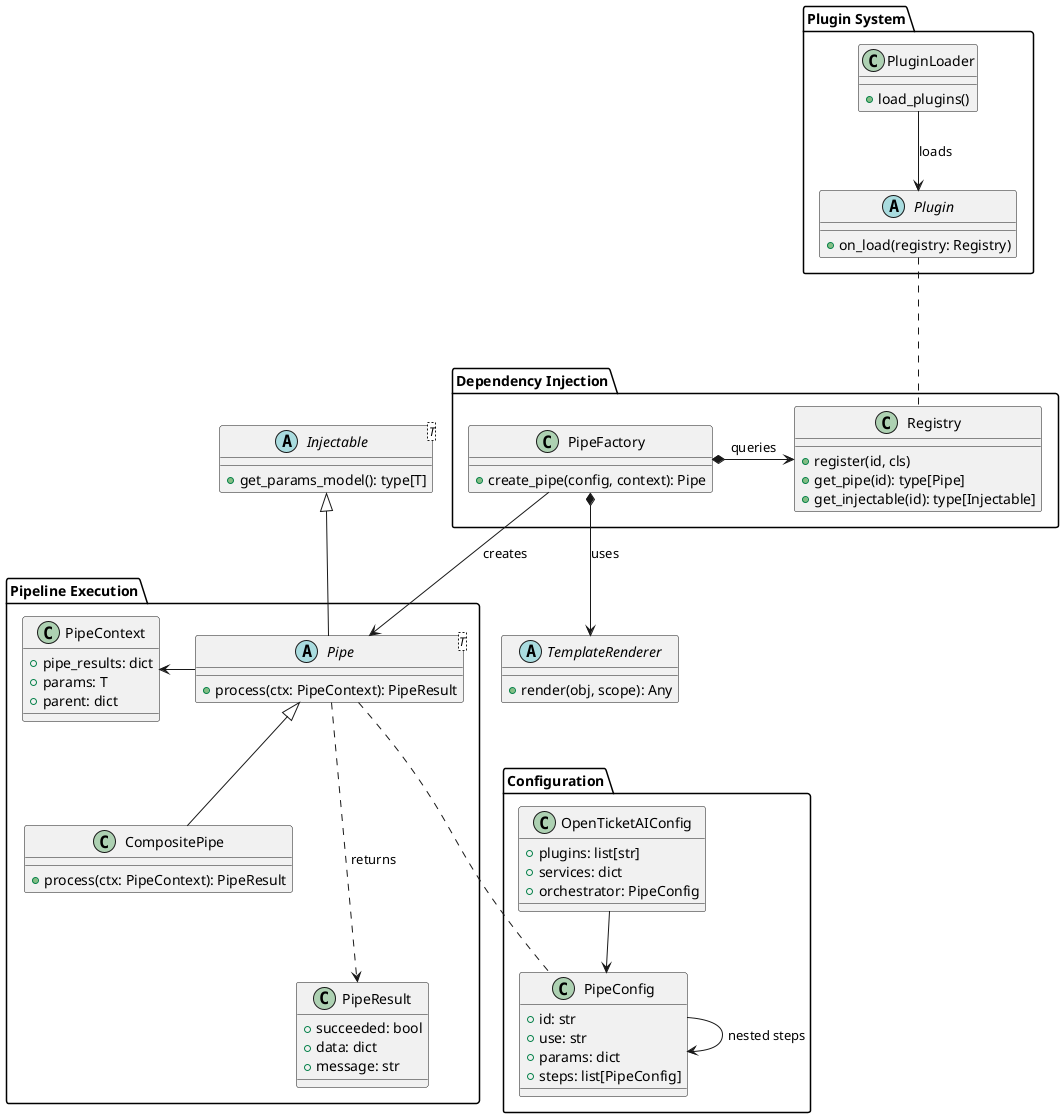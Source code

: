 @startuml Architecture Overview - Core Concepts

package "Pipeline Execution" {
    abstract class Pipe<T> {
        +process(ctx: PipeContext): PipeResult
    }

    class CompositePipe {
        +process(ctx: PipeContext): PipeResult
    }

    class PipeContext {
        +pipe_results: dict
        +params: T
        +parent: dict
    }

    class PipeResult {
        +succeeded: bool
        +data: dict
        +message: str
    }
}

package "Configuration" {
    class PipeConfig {
        +id: str
        +use: str
        +params: dict
        +steps: list[PipeConfig]
    }

    class OpenTicketAIConfig {
        +plugins: list[str]
        +services: dict
        +orchestrator: PipeConfig
    }
}

package "Dependency Injection" {
    class PipeFactory {
        +create_pipe(config, context): Pipe
    }

    class Registry {
        +register(id, cls)
        +get_pipe(id): type[Pipe]
        +get_injectable(id): type[Injectable]
    }
}

package "Plugin System" {
    abstract class Plugin {
        +on_load(registry: Registry)
    }

    class PluginLoader {
        +load_plugins()
    }
}

abstract class TemplateRenderer {
    +render(obj, scope): Any
}

abstract class Injectable<T> {
    +get_params_model(): type[T]
}

' Core relationships
Pipe -up-|> Injectable
CompositePipe -up-|> Pipe
Pipe -left-> PipeContext
Pipe ...> PipeResult : returns
Pipe ... PipeConfig

' Factory relationships
PipeFactory -down-> Pipe : creates
PipeFactory *-right-> Registry : queries
PipeFactory *-down-> TemplateRenderer : uses

' Plugin relationships
Plugin ... Registry
PluginLoader --> Plugin : loads

' Config relationships
OpenTicketAIConfig --> PipeConfig
PipeConfig --> PipeConfig : nested steps

@enduml